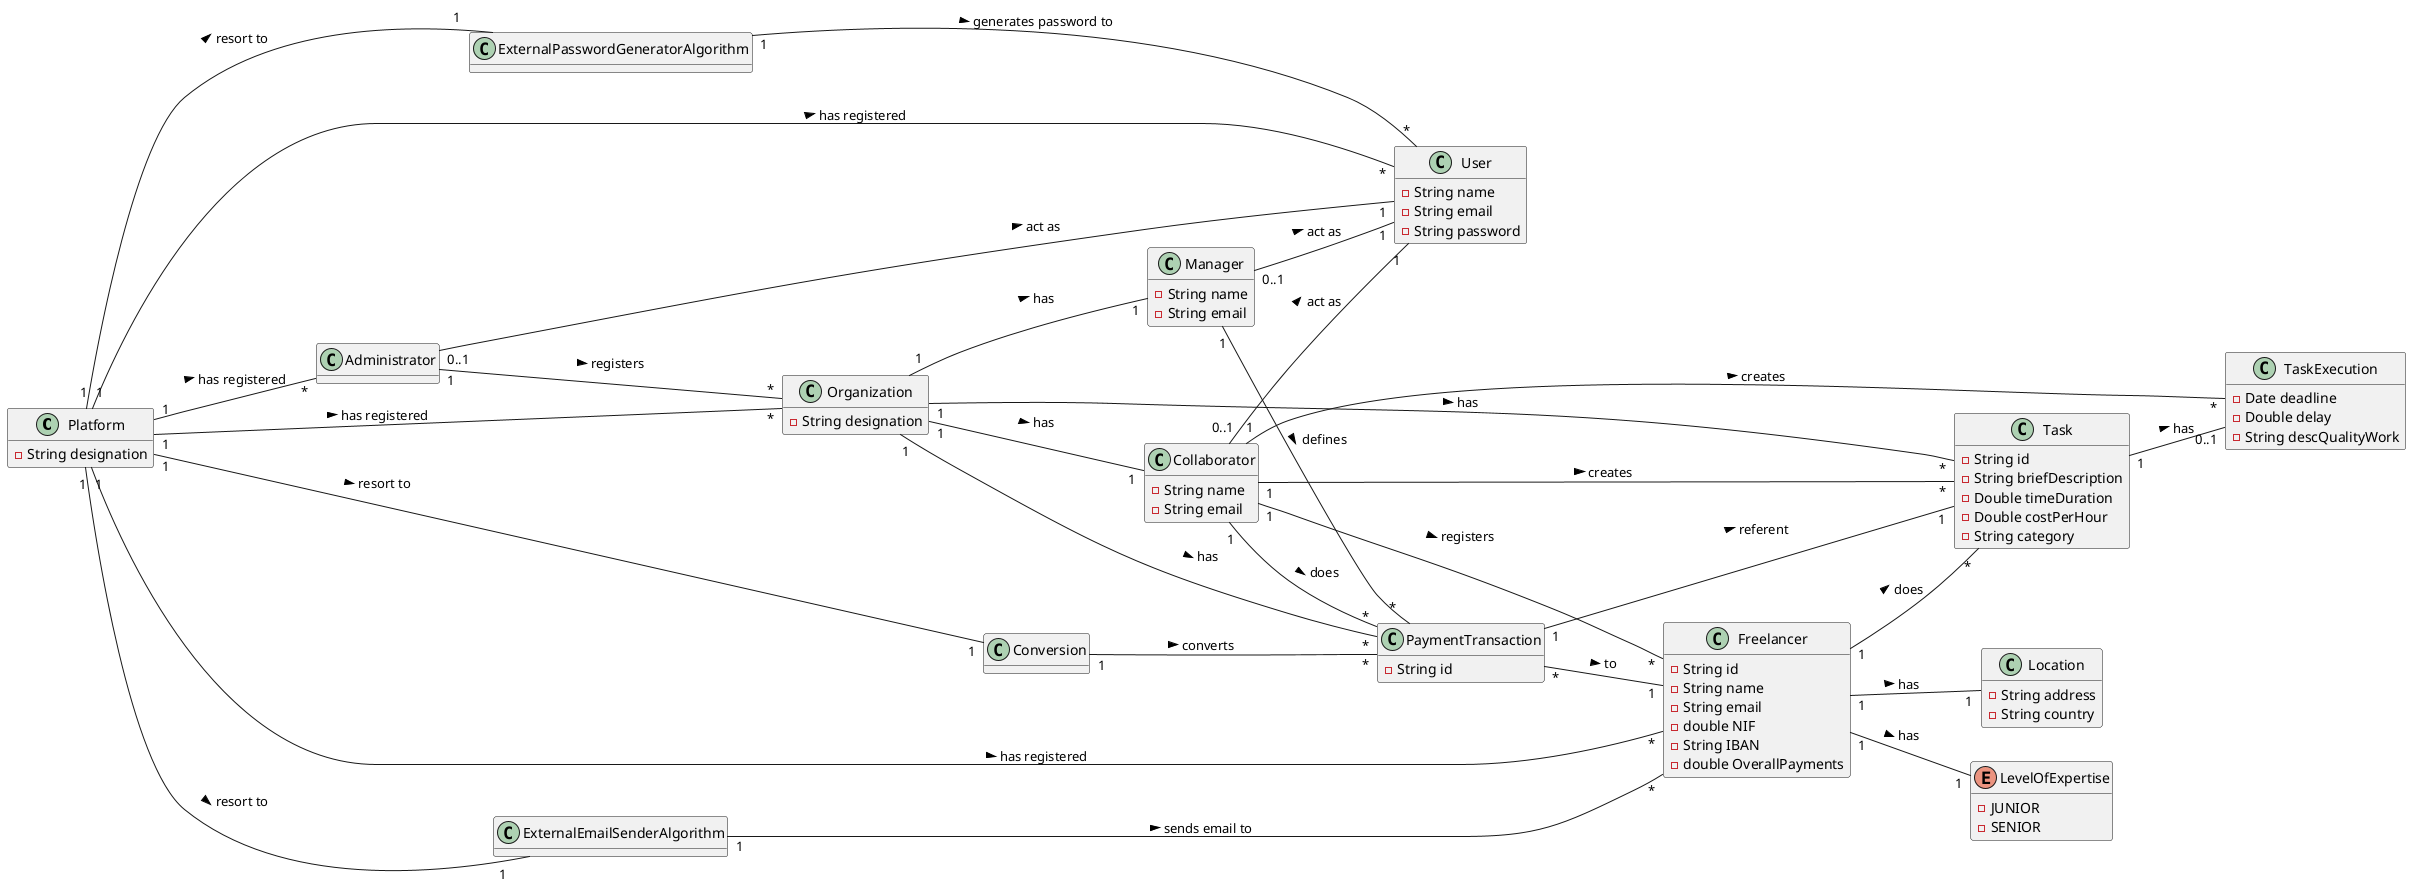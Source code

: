 @startuml

hide methods
left to right direction

class Platform {
  -String designation
}

class Administrator {

}

class Organization {
  -String designation
}

class User {
  -String name
  -String email
  -String password
}

class Collaborator {
  -String name
  -String email
}

class Manager {
  -String name
  -String email
}

class Freelancer {
  -String id
  -String name
  -String email
  -double NIF
  -String IBAN
  -double OverallPayments
}

enum LevelOfExpertise {
   -JUNIOR
   -SENIOR
}

class Location {
  -String address
  -String country
}

class PaymentTransaction {
  -String id
}

class Task {
  -String id
  -String briefDescription
  -Double timeDuration
  -Double costPerHour
  -String category
}

class TaskExecution{
  -Date deadline
  -Double delay
  -String descQualityWork
}

class ExternalEmailSenderAlgorithm {
}

class ExternalPasswordGeneratorAlgorithm {
}

class Conversion {

}

Platform "1" -- "*" Organization : has registered >
Platform "1" -- "*" Freelancer : has registered >
Platform "1" -- "*" User : has registered >
Platform "1" -- "*" Administrator : has registered >
Platform "1" -- "1" ExternalEmailSenderAlgorithm : resort to >
Platform "1" -- "1" ExternalPasswordGeneratorAlgorithm : resort to >
Platform "1" -- "1" Conversion : resort to >

Conversion "1" -- "*" PaymentTransaction : converts >

Administrator "0..1" -- "1" User : act as >
Administrator "1" -- "*" Organization : registers >

Organization "1" -- "1" Collaborator: has >
Organization "1" -- "1" Manager: has >
Organization "1" -- "*" Task : has >
Organization "1" -- "*" PaymentTransaction : has >

ExternalEmailSenderAlgorithm "1" -- "*" Freelancer : sends email to >

ExternalPasswordGeneratorAlgorithm "1" -- "*" User : generates password to >

Task "1" -- "0..1" TaskExecution : has >

Collaborator "0..1" -- "1" User : act as >
Collaborator "1" -- "*" Freelancer : registers >
Collaborator "1" -- "*" PaymentTransaction : does >
Collaborator "1" -- "*" Task : creates >
Collaborator "1" -- "*" TaskExecution : creates >

Manager "0..1" -- "1" User : act as >
Manager "1" -- "*" PaymentTransaction : defines >

PaymentTransaction "*" -- "1" Freelancer : to >
PaymentTransaction "1" -- "1" Task : referent >

Freelancer "1" -- "1" LevelOfExpertise : has >
Freelancer "1" -- "1" Location : has >
Freelancer "1" -- "*" Task : does >
@enduml
